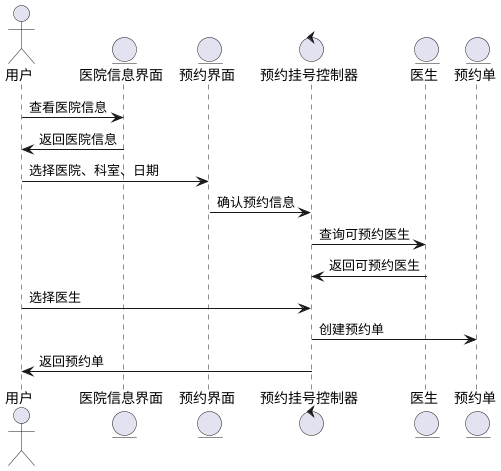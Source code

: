 @startuml
actor 用户
entity 医院信息界面
entity 预约界面
control 预约挂号控制器
entity 医生
entity 预约单

用户 -> 医院信息界面: 查看医院信息
医院信息界面 -> 用户: 返回医院信息
用户 -> 预约界面: 选择医院、科室、日期
预约界面 -> 预约挂号控制器: 确认预约信息
预约挂号控制器 -> 医生: 查询可预约医生
医生 -> 预约挂号控制器: 返回可预约医生
用户 -> 预约挂号控制器: 选择医生
预约挂号控制器 -> 预约单: 创建预约单
预约挂号控制器 -> 用户: 返回预约单
@enduml
